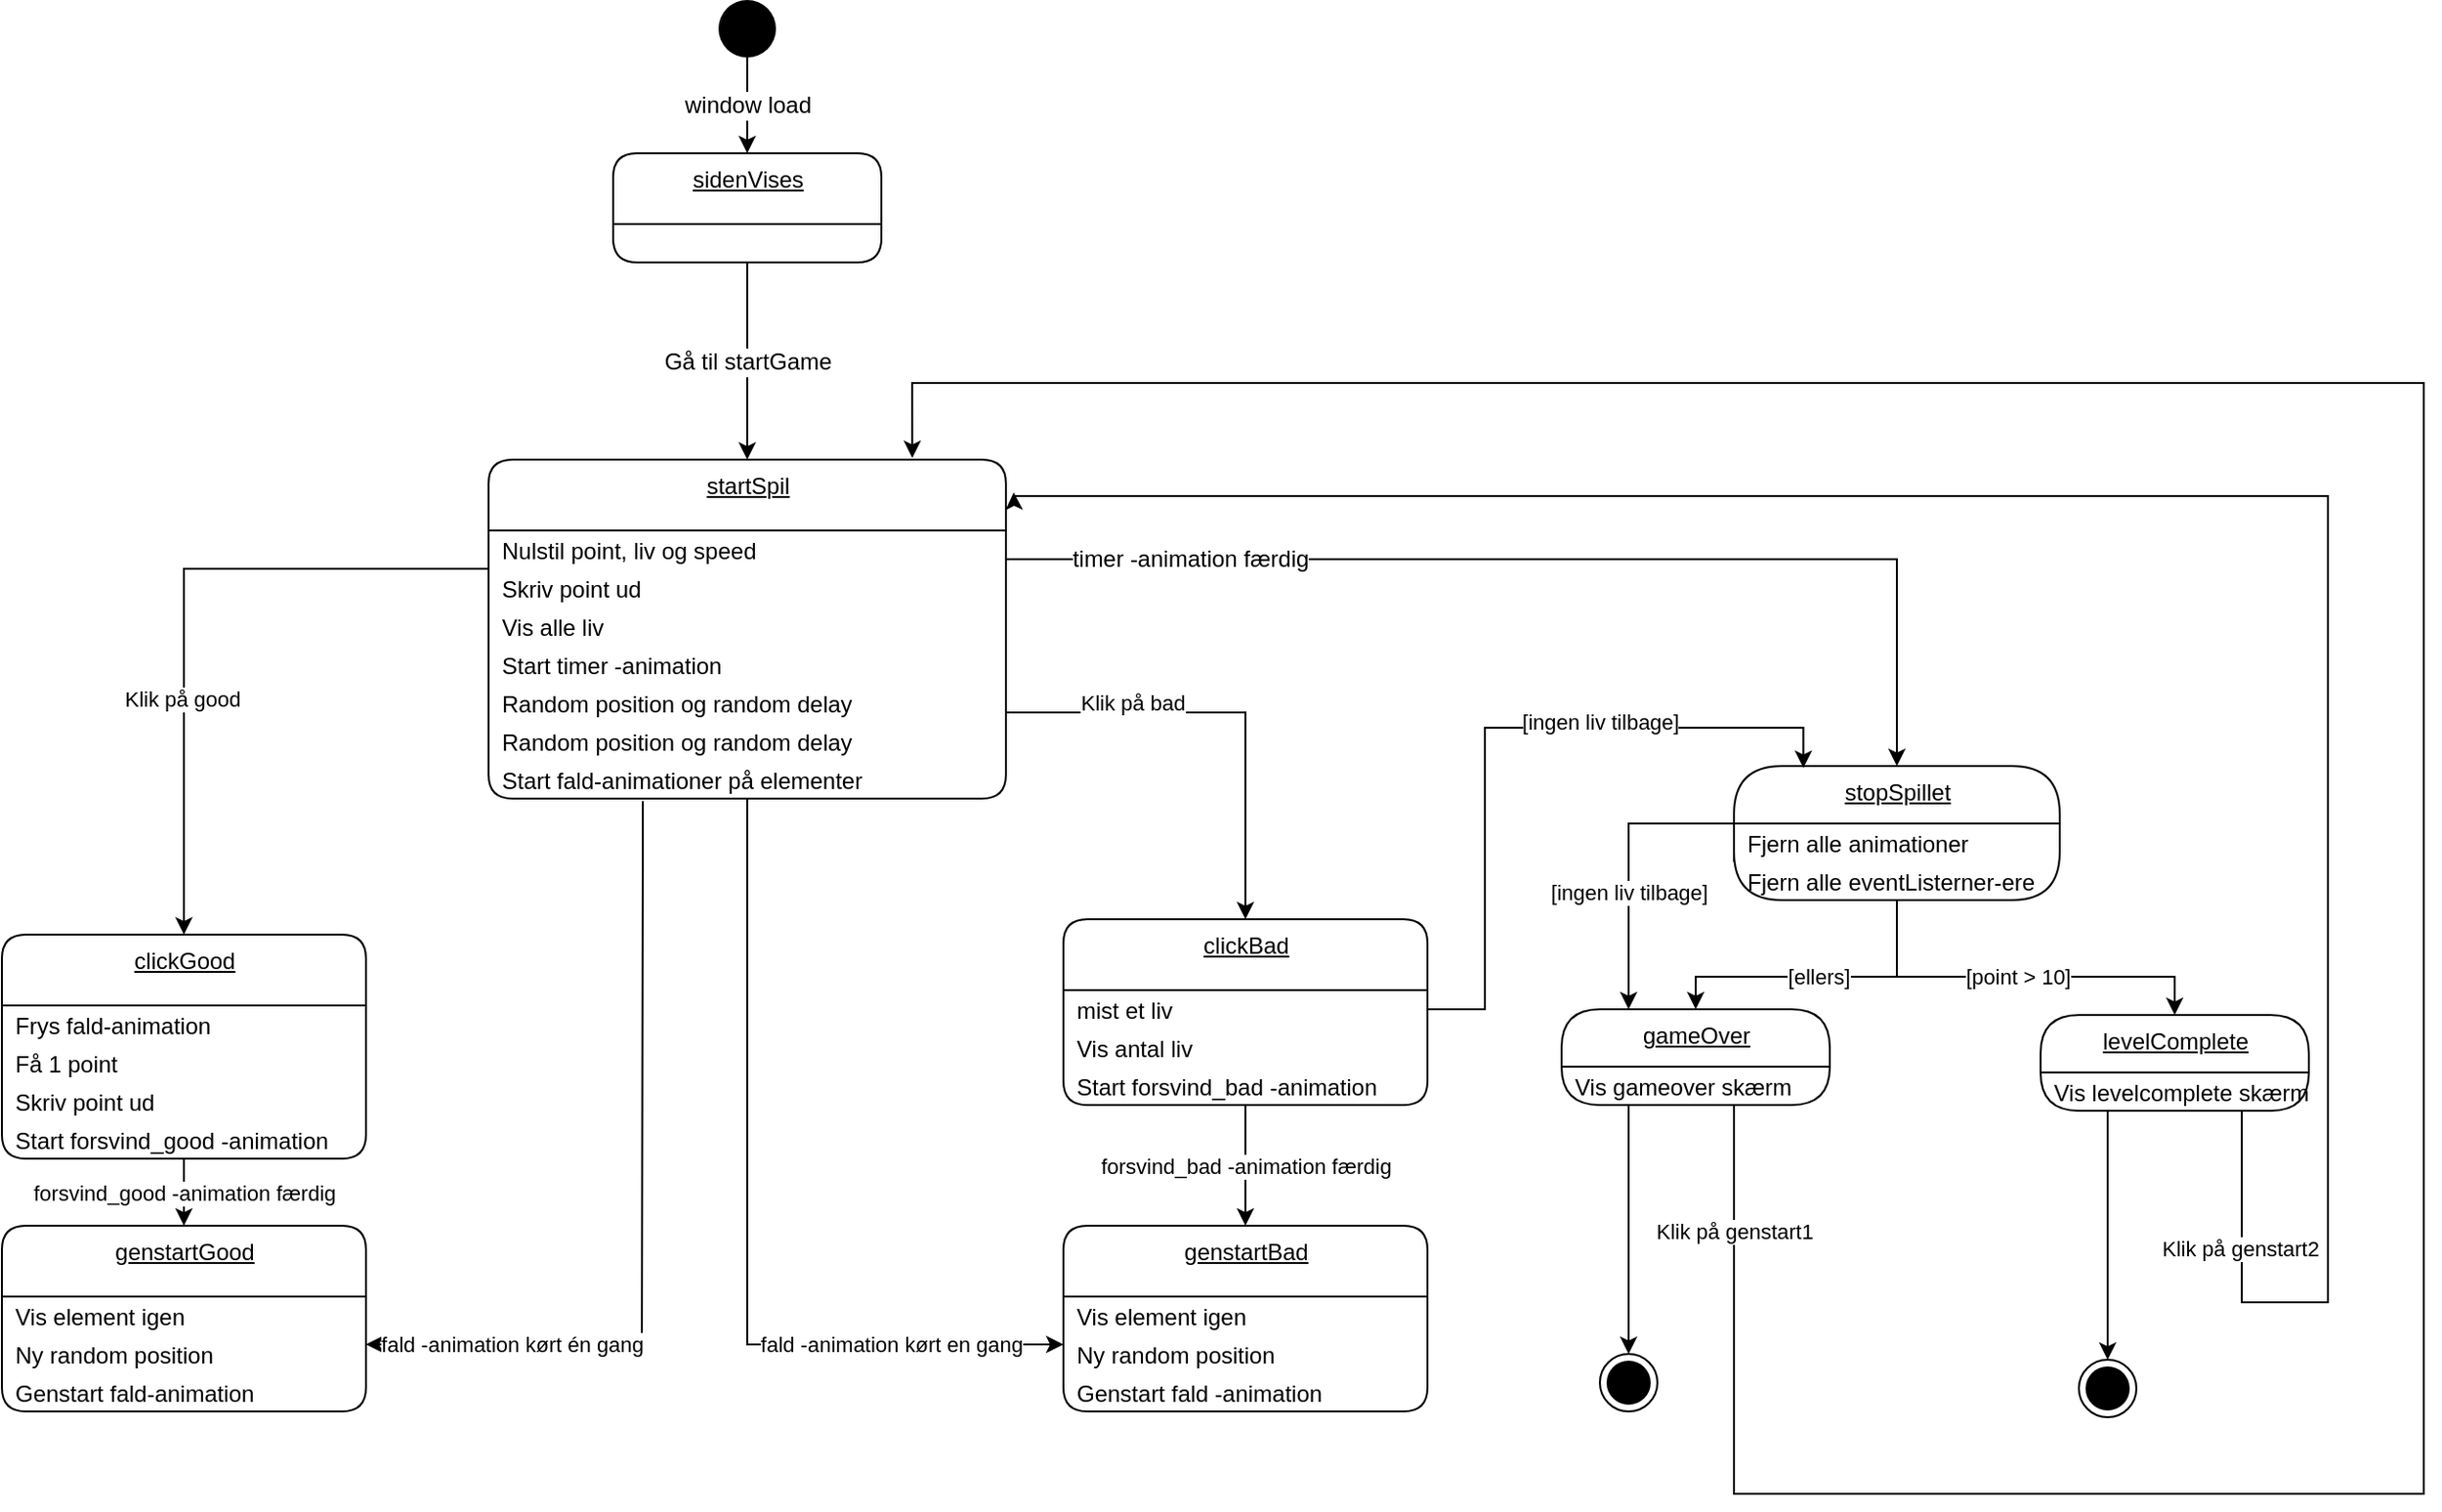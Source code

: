 <mxfile><diagram id="dPa3eCRp1KqCvTpyh3m8" name="Page-1"><mxGraphModel dx="1289" dy="988" grid="1" gridSize="10" guides="1" tooltips="1" connect="1" arrows="1" fold="1" page="1" pageScale="1" pageWidth="827" pageHeight="1169" math="0" shadow="0"><root><mxCell id="0"/><mxCell id="1" parent="0"/><mxCell id="23" value="&lt;span style=&quot;font-size: 12px&quot;&gt;window load&lt;/span&gt;" style="edgeStyle=orthogonalEdgeStyle;rounded=0;orthogonalLoop=1;jettySize=auto;html=1;exitX=0.5;exitY=1;exitDx=0;exitDy=0;entryX=0.5;entryY=0;entryDx=0;entryDy=0;" parent="1" source="2" target="63" edge="1"><mxGeometry relative="1" as="geometry"><mxPoint x="260" y="80" as="targetPoint"/></mxGeometry></mxCell><mxCell id="2" value="" style="ellipse;fillColor=#000000;strokeColor=none;" parent="1" vertex="1"><mxGeometry x="460" width="30" height="30" as="geometry"/></mxCell><mxCell id="25" value="startSpil" style="swimlane;fontStyle=4;align=center;verticalAlign=top;childLayout=stackLayout;horizontal=1;startSize=37;horizontalStack=0;resizeParent=1;resizeParentMax=0;resizeLast=0;collapsible=0;marginBottom=0;html=1;rounded=1;absoluteArcSize=1;arcSize=25;" parent="1" vertex="1"><mxGeometry x="340" y="240" width="270" height="177" as="geometry"/></mxCell><mxCell id="46" value="Nulstil point, liv og speed" style="fillColor=none;strokeColor=none;align=left;verticalAlign=middle;spacingLeft=5;" parent="25" vertex="1"><mxGeometry y="37" width="270" height="20" as="geometry"/></mxCell><mxCell id="47" value="Skriv point ud" style="fillColor=none;strokeColor=none;align=left;verticalAlign=middle;spacingLeft=5;" parent="25" vertex="1"><mxGeometry y="57" width="270" height="20" as="geometry"/></mxCell><mxCell id="48" value="Vis alle liv" style="fillColor=none;strokeColor=none;align=left;verticalAlign=middle;spacingLeft=5;" parent="25" vertex="1"><mxGeometry y="77" width="270" height="20" as="geometry"/></mxCell><mxCell id="49" value="Start timer -animation" style="fillColor=none;strokeColor=none;align=left;verticalAlign=middle;spacingLeft=5;" parent="25" vertex="1"><mxGeometry y="97" width="270" height="20" as="geometry"/></mxCell><mxCell id="50" value="Random position og random delay" style="fillColor=none;strokeColor=none;align=left;verticalAlign=middle;spacingLeft=5;" parent="25" vertex="1"><mxGeometry y="117" width="270" height="20" as="geometry"/></mxCell><mxCell id="51" value="Random position og random delay" style="fillColor=none;strokeColor=none;align=left;verticalAlign=middle;spacingLeft=5;" parent="25" vertex="1"><mxGeometry y="137" width="270" height="20" as="geometry"/></mxCell><mxCell id="52" value="Start fald-animationer på elementer" style="fillColor=none;strokeColor=none;align=left;verticalAlign=middle;spacingLeft=5;" parent="25" vertex="1"><mxGeometry y="157" width="270" height="20" as="geometry"/></mxCell><mxCell id="53" value="&lt;span style=&quot;font-size: 12px&quot;&gt;Gå til startGame&lt;/span&gt;" style="edgeStyle=orthogonalEdgeStyle;rounded=0;orthogonalLoop=1;jettySize=auto;html=1;exitX=0.5;exitY=1;exitDx=0;exitDy=0;entryX=0.5;entryY=0;entryDx=0;entryDy=0;" parent="1" source="65" target="25" edge="1"><mxGeometry relative="1" as="geometry"><mxPoint x="260" y="157" as="sourcePoint"/></mxGeometry></mxCell><mxCell id="55" value="clickGood" style="swimlane;fontStyle=4;align=center;verticalAlign=top;childLayout=stackLayout;horizontal=1;startSize=37;horizontalStack=0;resizeParent=1;resizeParentMax=0;resizeLast=0;collapsible=0;marginBottom=0;html=1;rounded=1;absoluteArcSize=1;arcSize=25;" parent="1" vertex="1"><mxGeometry x="86" y="488" width="190" height="117" as="geometry"/></mxCell><mxCell id="112" value="Frys fald-animation" style="fillColor=none;strokeColor=none;align=left;verticalAlign=middle;spacingLeft=5;" parent="55" vertex="1"><mxGeometry y="37" width="190" height="20" as="geometry"/></mxCell><mxCell id="56" value="Få 1 point" style="fillColor=none;strokeColor=none;align=left;verticalAlign=middle;spacingLeft=5;" parent="55" vertex="1"><mxGeometry y="57" width="190" height="20" as="geometry"/></mxCell><mxCell id="57" value="Skriv point ud" style="fillColor=none;strokeColor=none;align=left;verticalAlign=middle;spacingLeft=5;" parent="55" vertex="1"><mxGeometry y="77" width="190" height="20" as="geometry"/></mxCell><mxCell id="58" value="Start forsvind_good -animation" style="fillColor=none;strokeColor=none;align=left;verticalAlign=middle;spacingLeft=5;" parent="55" vertex="1"><mxGeometry y="97" width="190" height="20" as="geometry"/></mxCell><mxCell id="63" value="sidenVises" style="swimlane;fontStyle=4;align=center;verticalAlign=top;childLayout=stackLayout;horizontal=1;startSize=37;horizontalStack=0;resizeParent=1;resizeParentMax=0;resizeLast=0;collapsible=0;marginBottom=0;html=1;rounded=1;absoluteArcSize=1;arcSize=25;" parent="1" vertex="1"><mxGeometry x="405" y="80" width="140" height="57" as="geometry"/></mxCell><mxCell id="65" value=" " style="fillColor=none;strokeColor=none;align=left;verticalAlign=middle;spacingLeft=5;" parent="63" vertex="1"><mxGeometry y="37" width="140" height="20" as="geometry"/></mxCell><mxCell id="68" value="genstartGood" style="swimlane;fontStyle=4;align=center;verticalAlign=top;childLayout=stackLayout;horizontal=1;startSize=37;horizontalStack=0;resizeParent=1;resizeParentMax=0;resizeLast=0;collapsible=0;marginBottom=0;html=1;rounded=1;absoluteArcSize=1;arcSize=25;" parent="1" vertex="1"><mxGeometry x="86" y="640" width="190" height="97" as="geometry"/></mxCell><mxCell id="69" value="Vis element igen" style="fillColor=none;strokeColor=none;align=left;verticalAlign=middle;spacingLeft=5;" parent="68" vertex="1"><mxGeometry y="37" width="190" height="20" as="geometry"/></mxCell><mxCell id="70" value="Ny random position" style="fillColor=none;strokeColor=none;align=left;verticalAlign=middle;spacingLeft=5;" parent="68" vertex="1"><mxGeometry y="57" width="190" height="20" as="geometry"/></mxCell><mxCell id="71" value="Genstart fald-animation" style="fillColor=none;strokeColor=none;align=left;verticalAlign=middle;spacingLeft=5;" parent="68" vertex="1"><mxGeometry y="77" width="190" height="20" as="geometry"/></mxCell><mxCell id="72" value="forsvind_good -animation færdig" style="edgeStyle=orthogonalEdgeStyle;rounded=0;orthogonalLoop=1;jettySize=auto;html=1;exitX=0.5;exitY=1;exitDx=0;exitDy=0;entryX=0.5;entryY=0;entryDx=0;entryDy=0;" parent="1" source="58" target="68" edge="1"><mxGeometry relative="1" as="geometry"/></mxCell><mxCell id="73" value="Klik på good" style="edgeStyle=orthogonalEdgeStyle;rounded=0;orthogonalLoop=1;jettySize=auto;html=1;exitX=0;exitY=0;exitDx=0;exitDy=0;entryX=0.5;entryY=0;entryDx=0;entryDy=0;" parent="1" source="48" target="55" edge="1"><mxGeometry x="0.334" relative="1" as="geometry"><mxPoint x="-1" as="offset"/></mxGeometry></mxCell><mxCell id="74" value="fald -animation kørt én gang" style="edgeStyle=orthogonalEdgeStyle;rounded=0;orthogonalLoop=1;jettySize=auto;html=1;exitX=0.298;exitY=1.064;exitDx=0;exitDy=0;entryX=1;entryY=0.25;entryDx=0;entryDy=0;exitPerimeter=0;" parent="1" source="52" target="70" edge="1"><mxGeometry x="0.644" relative="1" as="geometry"><Array as="points"><mxPoint x="421" y="437"/><mxPoint x="420" y="702"/></Array><mxPoint as="offset"/></mxGeometry></mxCell><mxCell id="75" value="clickBad" style="swimlane;fontStyle=4;align=center;verticalAlign=top;childLayout=stackLayout;horizontal=1;startSize=37;horizontalStack=0;resizeParent=1;resizeParentMax=0;resizeLast=0;collapsible=0;marginBottom=0;html=1;rounded=1;absoluteArcSize=1;arcSize=25;" parent="1" vertex="1"><mxGeometry x="640" y="480" width="190" height="97" as="geometry"/></mxCell><mxCell id="76" value="mist et liv" style="fillColor=none;strokeColor=none;align=left;verticalAlign=middle;spacingLeft=5;" parent="75" vertex="1"><mxGeometry y="37" width="190" height="20" as="geometry"/></mxCell><mxCell id="77" value="Vis antal liv" style="fillColor=none;strokeColor=none;align=left;verticalAlign=middle;spacingLeft=5;" parent="75" vertex="1"><mxGeometry y="57" width="190" height="20" as="geometry"/></mxCell><mxCell id="78" value="Start forsvind_bad -animation" style="fillColor=none;strokeColor=none;align=left;verticalAlign=middle;spacingLeft=5;" parent="75" vertex="1"><mxGeometry y="77" width="190" height="20" as="geometry"/></mxCell><mxCell id="79" value="genstartBad" style="swimlane;fontStyle=4;align=center;verticalAlign=top;childLayout=stackLayout;horizontal=1;startSize=37;horizontalStack=0;resizeParent=1;resizeParentMax=0;resizeLast=0;collapsible=0;marginBottom=0;html=1;rounded=1;absoluteArcSize=1;arcSize=25;" parent="1" vertex="1"><mxGeometry x="640" y="640" width="190" height="97" as="geometry"/></mxCell><mxCell id="80" value="Vis element igen" style="fillColor=none;strokeColor=none;align=left;verticalAlign=middle;spacingLeft=5;" parent="79" vertex="1"><mxGeometry y="37" width="190" height="20" as="geometry"/></mxCell><mxCell id="81" value="Ny random position" style="fillColor=none;strokeColor=none;align=left;verticalAlign=middle;spacingLeft=5;" parent="79" vertex="1"><mxGeometry y="57" width="190" height="20" as="geometry"/></mxCell><mxCell id="82" value="Genstart fald -animation" style="fillColor=none;strokeColor=none;align=left;verticalAlign=middle;spacingLeft=5;" parent="79" vertex="1"><mxGeometry y="77" width="190" height="20" as="geometry"/></mxCell><mxCell id="83" value="forsvind_bad -animation færdig" style="edgeStyle=orthogonalEdgeStyle;rounded=0;orthogonalLoop=1;jettySize=auto;html=1;exitX=0.5;exitY=1;exitDx=0;exitDy=0;entryX=0.5;entryY=0;entryDx=0;entryDy=0;" parent="1" source="78" target="79" edge="1"><mxGeometry relative="1" as="geometry"/></mxCell><mxCell id="84" value="Klik på bad" style="edgeStyle=orthogonalEdgeStyle;rounded=0;orthogonalLoop=1;jettySize=auto;html=1;exitX=1;exitY=0.75;exitDx=0;exitDy=0;entryX=0.5;entryY=0;entryDx=0;entryDy=0;" parent="1" source="50" target="75" edge="1"><mxGeometry x="-0.437" y="5" relative="1" as="geometry"><mxPoint as="offset"/></mxGeometry></mxCell><mxCell id="85" value="fald -animation kørt en gang" style="edgeStyle=orthogonalEdgeStyle;rounded=0;orthogonalLoop=1;jettySize=auto;html=1;exitX=0.5;exitY=1;exitDx=0;exitDy=0;entryX=0;entryY=0.25;entryDx=0;entryDy=0;" parent="1" source="52" edge="1"><mxGeometry x="0.6" relative="1" as="geometry"><mxPoint x="494.17" y="437.26" as="sourcePoint"/><mxPoint x="640" y="702" as="targetPoint"/><Array as="points"><mxPoint x="475" y="702"/></Array><mxPoint as="offset"/></mxGeometry></mxCell><mxCell id="87" value="&lt;span style=&quot;font-size: 12px&quot;&gt;timer -animation færdig&lt;/span&gt;" style="edgeStyle=orthogonalEdgeStyle;rounded=0;orthogonalLoop=1;jettySize=auto;html=1;entryX=0.5;entryY=0;entryDx=0;entryDy=0;exitX=1;exitY=0.75;exitDx=0;exitDy=0;" parent="1" source="46" target="88" edge="1"><mxGeometry x="-0.665" relative="1" as="geometry"><mxPoint x="740.0" y="120" as="sourcePoint"/><mxPoint x="765" y="87" as="targetPoint"/><mxPoint as="offset"/></mxGeometry></mxCell><mxCell id="88" value="stopSpillet" style="swimlane;fontStyle=4;align=center;verticalAlign=top;childLayout=stackLayout;horizontal=1;startSize=30;horizontalStack=0;resizeParent=1;resizeParentMax=0;resizeLast=0;collapsible=0;marginBottom=0;html=1;rounded=1;absoluteArcSize=1;arcSize=50;" parent="1" vertex="1"><mxGeometry x="990" y="400" width="170" height="70" as="geometry"/></mxCell><mxCell id="89" value="Fjern alle animationer" style="fillColor=none;strokeColor=none;align=left;verticalAlign=middle;spacingLeft=5;" parent="88" vertex="1"><mxGeometry y="30" width="170" height="20" as="geometry"/></mxCell><mxCell id="90" value="Fjern alle eventListerner-ere" style="fillColor=none;strokeColor=none;align=left;verticalAlign=middle;spacingLeft=5;" parent="88" vertex="1"><mxGeometry y="50" width="170" height="20" as="geometry"/></mxCell><mxCell id="91" value="[point &amp;gt; 10]" style="edgeStyle=orthogonalEdgeStyle;rounded=0;orthogonalLoop=1;jettySize=auto;html=1;exitX=0.5;exitY=1;exitDx=0;exitDy=0;entryX=0.5;entryY=0;entryDx=0;entryDy=0;" parent="1" source="90" target="92" edge="1"><mxGeometry relative="1" as="geometry"><mxPoint x="1060" y="520" as="targetPoint"/><Array as="points"><mxPoint x="1075" y="510"/><mxPoint x="1220" y="510"/></Array></mxGeometry></mxCell><mxCell id="92" value="levelComplete" style="swimlane;fontStyle=4;align=center;verticalAlign=top;childLayout=stackLayout;horizontal=1;startSize=30;horizontalStack=0;resizeParent=1;resizeParentMax=0;resizeLast=0;collapsible=0;marginBottom=0;html=1;rounded=1;absoluteArcSize=1;arcSize=92;" parent="1" vertex="1"><mxGeometry x="1150" y="530" width="140" height="50" as="geometry"/></mxCell><mxCell id="93" value="Vis levelcomplete skærm" style="fillColor=none;strokeColor=none;align=left;verticalAlign=middle;spacingLeft=5;" parent="92" vertex="1"><mxGeometry y="30" width="140" height="20" as="geometry"/></mxCell><mxCell id="94" style="edgeStyle=orthogonalEdgeStyle;rounded=0;orthogonalLoop=1;jettySize=auto;html=1;exitX=0.25;exitY=1;exitDx=0;exitDy=0;entryX=0.5;entryY=0;entryDx=0;entryDy=0;" parent="1" source="93" target="102" edge="1"><mxGeometry relative="1" as="geometry"><mxPoint x="1185" y="620" as="targetPoint"/></mxGeometry></mxCell><mxCell id="95" value="gameOver" style="swimlane;fontStyle=4;align=center;verticalAlign=top;childLayout=stackLayout;horizontal=1;startSize=30;horizontalStack=0;resizeParent=1;resizeParentMax=0;resizeLast=0;collapsible=0;marginBottom=0;html=1;rounded=1;absoluteArcSize=1;arcSize=92;" parent="1" vertex="1"><mxGeometry x="900" y="527" width="140" height="50" as="geometry"/></mxCell><mxCell id="96" value="Vis gameover skærm" style="fillColor=none;strokeColor=none;align=left;verticalAlign=middle;spacingLeft=5;" parent="95" vertex="1"><mxGeometry y="30" width="140" height="20" as="geometry"/></mxCell><mxCell id="98" value="[ellers]" style="edgeStyle=orthogonalEdgeStyle;rounded=0;orthogonalLoop=1;jettySize=auto;html=1;exitX=0.5;exitY=1;exitDx=0;exitDy=0;entryX=0.5;entryY=0;entryDx=0;entryDy=0;" parent="1" source="90" target="95" edge="1"><mxGeometry relative="1" as="geometry"><mxPoint x="974" y="530" as="targetPoint"/><Array as="points"><mxPoint x="1075" y="510"/><mxPoint x="970" y="510"/></Array></mxGeometry></mxCell><mxCell id="99" style="edgeStyle=orthogonalEdgeStyle;rounded=0;orthogonalLoop=1;jettySize=auto;html=1;exitX=0;exitY=0;exitDx=0;exitDy=0;entryX=0.25;entryY=0;entryDx=0;entryDy=0;" parent="1" source="90" target="95" edge="1"><mxGeometry relative="1" as="geometry"><mxPoint x="939" y="530" as="targetPoint"/></mxGeometry></mxCell><mxCell id="100" value="[ingen liv tilbage]" style="edgeLabel;html=1;align=center;verticalAlign=middle;resizable=0;points=[];" parent="99" vertex="1" connectable="0"><mxGeometry x="0.285" relative="1" as="geometry"><mxPoint as="offset"/></mxGeometry></mxCell><mxCell id="101" value="" style="ellipse;html=1;shape=endState;fillColor=#000000;strokeColor=#000000;" parent="1" vertex="1"><mxGeometry x="920" y="707" width="30" height="30" as="geometry"/></mxCell><mxCell id="102" value="" style="ellipse;html=1;shape=endState;fillColor=#000000;strokeColor=#000000;" parent="1" vertex="1"><mxGeometry x="1170" y="710" width="30" height="30" as="geometry"/></mxCell><mxCell id="103" value="Klik på genstart1" style="edgeStyle=orthogonalEdgeStyle;rounded=0;orthogonalLoop=1;jettySize=auto;html=1;exitX=0.75;exitY=1;exitDx=0;exitDy=0;entryX=0.819;entryY=-0.005;entryDx=0;entryDy=0;entryPerimeter=0;" parent="1" source="96" target="25" edge="1"><mxGeometry x="-0.918" relative="1" as="geometry"><mxPoint x="710" y="263" as="targetPoint"/><Array as="points"><mxPoint x="990" y="577"/><mxPoint x="990" y="780"/><mxPoint x="1350" y="780"/><mxPoint x="1350" y="200"/><mxPoint x="561" y="200"/></Array><mxPoint y="-1" as="offset"/></mxGeometry></mxCell><mxCell id="104" value="Klik på genstart2" style="edgeStyle=orthogonalEdgeStyle;rounded=0;orthogonalLoop=1;jettySize=auto;html=1;exitX=0.75;exitY=1;exitDx=0;exitDy=0;entryX=1.015;entryY=0.097;entryDx=0;entryDy=0;entryPerimeter=0;" parent="1" source="93" target="25" edge="1"><mxGeometry x="-0.885" relative="1" as="geometry"><mxPoint x="1255" y="780" as="targetPoint"/><Array as="points"><mxPoint x="1255" y="680"/><mxPoint x="1300" y="680"/><mxPoint x="1300" y="259"/></Array><mxPoint x="-1" as="offset"/></mxGeometry></mxCell><mxCell id="109" style="edgeStyle=orthogonalEdgeStyle;rounded=0;orthogonalLoop=1;jettySize=auto;html=1;exitX=0.25;exitY=1;exitDx=0;exitDy=0;entryX=0.5;entryY=0;entryDx=0;entryDy=0;" parent="1" source="96" target="101" edge="1"><mxGeometry relative="1" as="geometry"/></mxCell><mxCell id="110" style="edgeStyle=orthogonalEdgeStyle;rounded=0;orthogonalLoop=1;jettySize=auto;html=1;exitX=1;exitY=0.5;exitDx=0;exitDy=0;entryX=0.213;entryY=0.014;entryDx=0;entryDy=0;entryPerimeter=0;" parent="1" source="76" target="88" edge="1"><mxGeometry relative="1" as="geometry"><Array as="points"><mxPoint x="860" y="527"/><mxPoint x="860" y="380"/><mxPoint x="1026" y="380"/></Array></mxGeometry></mxCell><mxCell id="111" value="[ingen liv tilbage]" style="edgeLabel;html=1;align=center;verticalAlign=middle;resizable=0;points=[];" parent="110" vertex="1" connectable="0"><mxGeometry x="-0.001" y="1" relative="1" as="geometry"><mxPoint x="55" y="-2" as="offset"/></mxGeometry></mxCell></root></mxGraphModel></diagram></mxfile>
